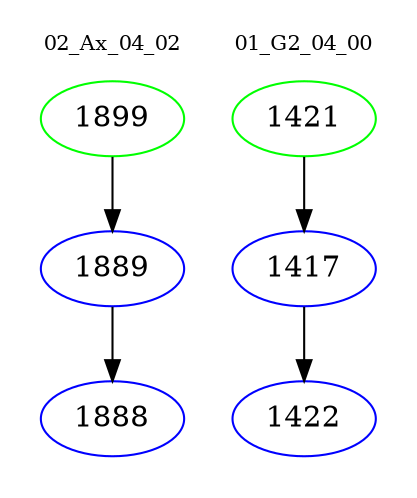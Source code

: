 digraph{
subgraph cluster_0 {
color = white
label = "02_Ax_04_02";
fontsize=10;
T0_1899 [label="1899", color="green"]
T0_1899 -> T0_1889 [color="black"]
T0_1889 [label="1889", color="blue"]
T0_1889 -> T0_1888 [color="black"]
T0_1888 [label="1888", color="blue"]
}
subgraph cluster_1 {
color = white
label = "01_G2_04_00";
fontsize=10;
T1_1421 [label="1421", color="green"]
T1_1421 -> T1_1417 [color="black"]
T1_1417 [label="1417", color="blue"]
T1_1417 -> T1_1422 [color="black"]
T1_1422 [label="1422", color="blue"]
}
}

